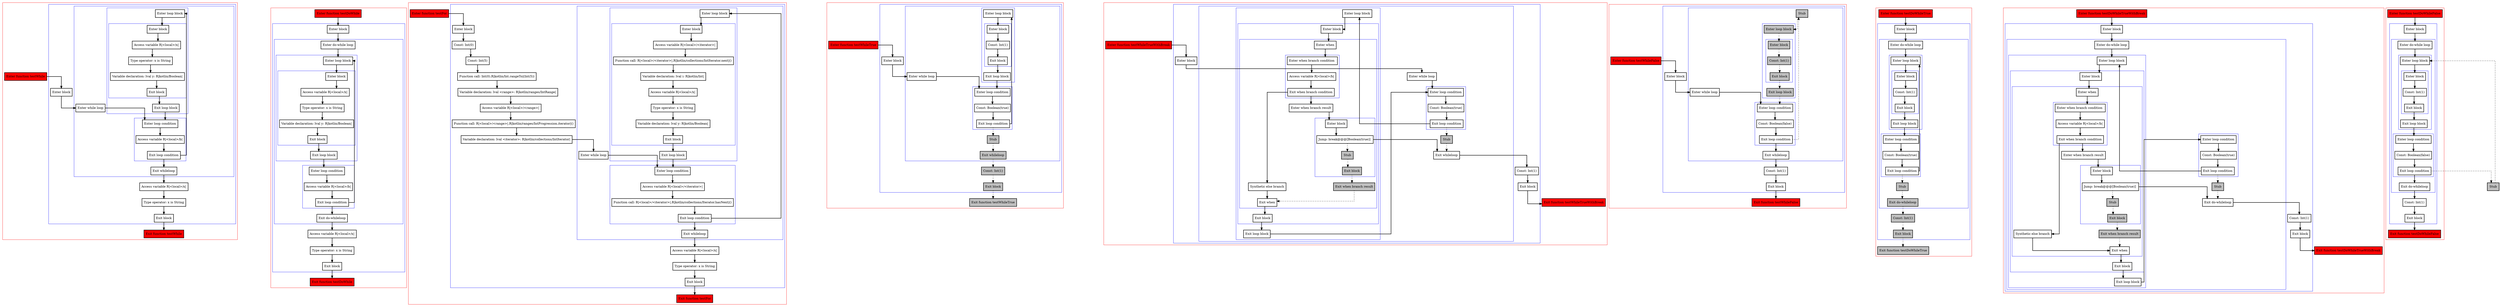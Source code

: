 digraph loops_kt {
  graph [splines=ortho nodesep=3]
  node [shape=box penwidth=2]
  edge [penwidth=2]

  subgraph cluster_0 {
    color=red
    0 [label="Enter function testWhile" style="filled" fillcolor=red];
    subgraph cluster_1 {
      color=blue
      1 [label="Enter block"];
      subgraph cluster_2 {
        color=blue
        2 [label="Enter while loop"];
        subgraph cluster_3 {
          color=blue
          3 [label="Enter loop condition"];
          4 [label="Access variable R|<local>/b|"];
          5 [label="Exit loop condition"];
        }
        subgraph cluster_4 {
          color=blue
          6 [label="Enter loop block"];
          subgraph cluster_5 {
            color=blue
            7 [label="Enter block"];
            8 [label="Access variable R|<local>/x|"];
            9 [label="Type operator: x is String"];
            10 [label="Variable declaration: lval y: R|kotlin/Boolean|"];
            11 [label="Exit block"];
          }
          12 [label="Exit loop block"];
        }
        13 [label="Exit whileloop"];
      }
      14 [label="Access variable R|<local>/x|"];
      15 [label="Type operator: x is String"];
      16 [label="Exit block"];
    }
    17 [label="Exit function testWhile" style="filled" fillcolor=red];
  }

  0 -> {1};
  1 -> {2};
  2 -> {3};
  3 -> {4};
  4 -> {5};
  5 -> {13 6};
  6 -> {7};
  7 -> {8};
  8 -> {9};
  9 -> {10};
  10 -> {11};
  11 -> {12};
  12 -> {3};
  13 -> {14};
  14 -> {15};
  15 -> {16};
  16 -> {17};

  subgraph cluster_6 {
    color=red
    18 [label="Enter function testDoWhile" style="filled" fillcolor=red];
    subgraph cluster_7 {
      color=blue
      19 [label="Enter block"];
      subgraph cluster_8 {
        color=blue
        20 [label="Enter do-while loop"];
        subgraph cluster_9 {
          color=blue
          21 [label="Enter loop block"];
          subgraph cluster_10 {
            color=blue
            22 [label="Enter block"];
            23 [label="Access variable R|<local>/x|"];
            24 [label="Type operator: x is String"];
            25 [label="Variable declaration: lval y: R|kotlin/Boolean|"];
            26 [label="Exit block"];
          }
          27 [label="Exit loop block"];
        }
        subgraph cluster_11 {
          color=blue
          28 [label="Enter loop condition"];
          29 [label="Access variable R|<local>/b|"];
          30 [label="Exit loop condition"];
        }
        31 [label="Exit do-whileloop"];
      }
      32 [label="Access variable R|<local>/x|"];
      33 [label="Type operator: x is String"];
      34 [label="Exit block"];
    }
    35 [label="Exit function testDoWhile" style="filled" fillcolor=red];
  }

  18 -> {19};
  19 -> {20};
  20 -> {21};
  21 -> {22};
  22 -> {23};
  23 -> {24};
  24 -> {25};
  25 -> {26};
  26 -> {27};
  27 -> {28};
  28 -> {29};
  29 -> {30};
  30 -> {21 31};
  31 -> {32};
  32 -> {33};
  33 -> {34};
  34 -> {35};

  subgraph cluster_12 {
    color=red
    36 [label="Enter function testFor" style="filled" fillcolor=red];
    subgraph cluster_13 {
      color=blue
      37 [label="Enter block"];
      38 [label="Const: Int(0)"];
      39 [label="Const: Int(5)"];
      40 [label="Function call: Int(0).R|kotlin/Int.rangeTo|(Int(5))"];
      41 [label="Variable declaration: lval <range>: R|kotlin/ranges/IntRange|"];
      42 [label="Access variable R|<local>/<range>|"];
      43 [label="Function call: R|<local>/<range>|.R|kotlin/ranges/IntProgression.iterator|()"];
      44 [label="Variable declaration: lval <iterator>: R|kotlin/collections/IntIterator|"];
      subgraph cluster_14 {
        color=blue
        45 [label="Enter while loop"];
        subgraph cluster_15 {
          color=blue
          46 [label="Enter loop condition"];
          47 [label="Access variable R|<local>/<iterator>|"];
          48 [label="Function call: R|<local>/<iterator>|.R|kotlin/collections/Iterator.hasNext|()"];
          49 [label="Exit loop condition"];
        }
        subgraph cluster_16 {
          color=blue
          50 [label="Enter loop block"];
          subgraph cluster_17 {
            color=blue
            51 [label="Enter block"];
            52 [label="Access variable R|<local>/<iterator>|"];
            53 [label="Function call: R|<local>/<iterator>|.R|kotlin/collections/IntIterator.next|()"];
            54 [label="Variable declaration: lval i: R|kotlin/Int|"];
            55 [label="Access variable R|<local>/x|"];
            56 [label="Type operator: x is String"];
            57 [label="Variable declaration: lval y: R|kotlin/Boolean|"];
            58 [label="Exit block"];
          }
          59 [label="Exit loop block"];
        }
        60 [label="Exit whileloop"];
      }
      61 [label="Access variable R|<local>/x|"];
      62 [label="Type operator: x is String"];
      63 [label="Exit block"];
    }
    64 [label="Exit function testFor" style="filled" fillcolor=red];
  }

  36 -> {37};
  37 -> {38};
  38 -> {39};
  39 -> {40};
  40 -> {41};
  41 -> {42};
  42 -> {43};
  43 -> {44};
  44 -> {45};
  45 -> {46};
  46 -> {47};
  47 -> {48};
  48 -> {49};
  49 -> {60 50};
  50 -> {51};
  51 -> {52};
  52 -> {53};
  53 -> {54};
  54 -> {55};
  55 -> {56};
  56 -> {57};
  57 -> {58};
  58 -> {59};
  59 -> {46};
  60 -> {61};
  61 -> {62};
  62 -> {63};
  63 -> {64};

  subgraph cluster_18 {
    color=red
    65 [label="Enter function testWhileTrue" style="filled" fillcolor=red];
    subgraph cluster_19 {
      color=blue
      66 [label="Enter block"];
      subgraph cluster_20 {
        color=blue
        67 [label="Enter while loop"];
        subgraph cluster_21 {
          color=blue
          68 [label="Enter loop condition"];
          69 [label="Const: Boolean(true)"];
          70 [label="Exit loop condition"];
        }
        subgraph cluster_22 {
          color=blue
          71 [label="Enter loop block"];
          subgraph cluster_23 {
            color=blue
            72 [label="Enter block"];
            73 [label="Const: Int(1)"];
            74 [label="Exit block"];
          }
          75 [label="Exit loop block"];
        }
        76 [label="Stub" style="filled" fillcolor=gray];
        77 [label="Exit whileloop" style="filled" fillcolor=gray];
      }
      78 [label="Const: Int(1)" style="filled" fillcolor=gray];
      79 [label="Exit block" style="filled" fillcolor=gray];
    }
    80 [label="Exit function testWhileTrue" style="filled" fillcolor=red style="filled" fillcolor=gray];
  }

  65 -> {66};
  66 -> {67};
  67 -> {68};
  68 -> {69};
  69 -> {70};
  70 -> {71};
  70 -> {76} [style=dotted];
  71 -> {72};
  72 -> {73};
  73 -> {74};
  74 -> {75};
  75 -> {68};
  76 -> {77} [style=dotted];
  77 -> {78} [style=dotted];
  78 -> {79} [style=dotted];
  79 -> {80} [style=dotted];

  subgraph cluster_24 {
    color=red
    81 [label="Enter function testWhileTrueWithBreak" style="filled" fillcolor=red];
    subgraph cluster_25 {
      color=blue
      82 [label="Enter block"];
      subgraph cluster_26 {
        color=blue
        83 [label="Enter while loop"];
        subgraph cluster_27 {
          color=blue
          84 [label="Enter loop condition"];
          85 [label="Const: Boolean(true)"];
          86 [label="Exit loop condition"];
        }
        subgraph cluster_28 {
          color=blue
          87 [label="Enter loop block"];
          subgraph cluster_29 {
            color=blue
            88 [label="Enter block"];
            subgraph cluster_30 {
              color=blue
              89 [label="Enter when"];
              subgraph cluster_31 {
                color=blue
                90 [label="Enter when branch condition "];
                91 [label="Access variable R|<local>/b|"];
                92 [label="Exit when branch condition"];
              }
              93 [label="Synthetic else branch"];
              94 [label="Enter when branch result"];
              subgraph cluster_32 {
                color=blue
                95 [label="Enter block"];
                96 [label="Jump: break@@@[Boolean(true)] "];
                97 [label="Stub" style="filled" fillcolor=gray];
                98 [label="Exit block" style="filled" fillcolor=gray];
              }
              99 [label="Exit when branch result" style="filled" fillcolor=gray];
              100 [label="Exit when"];
            }
            101 [label="Exit block"];
          }
          102 [label="Exit loop block"];
        }
        103 [label="Stub" style="filled" fillcolor=gray];
        104 [label="Exit whileloop"];
      }
      105 [label="Const: Int(1)"];
      106 [label="Exit block"];
    }
    107 [label="Exit function testWhileTrueWithBreak" style="filled" fillcolor=red];
  }

  81 -> {82};
  82 -> {83};
  83 -> {84};
  84 -> {85};
  85 -> {86};
  86 -> {87};
  86 -> {103} [style=dotted];
  87 -> {88};
  88 -> {89};
  89 -> {90};
  90 -> {91};
  91 -> {92};
  92 -> {94 93};
  93 -> {100};
  94 -> {95};
  95 -> {96};
  96 -> {104};
  96 -> {97} [style=dotted];
  97 -> {98} [style=dotted];
  98 -> {99} [style=dotted];
  99 -> {100} [style=dotted];
  100 -> {101};
  101 -> {102};
  102 -> {84};
  103 -> {104} [style=dotted];
  104 -> {105};
  105 -> {106};
  106 -> {107};

  subgraph cluster_33 {
    color=red
    108 [label="Enter function testWhileFalse" style="filled" fillcolor=red];
    subgraph cluster_34 {
      color=blue
      109 [label="Enter block"];
      subgraph cluster_35 {
        color=blue
        110 [label="Enter while loop"];
        subgraph cluster_36 {
          color=blue
          111 [label="Enter loop condition"];
          112 [label="Const: Boolean(false)"];
          113 [label="Exit loop condition"];
        }
        114 [label="Stub" style="filled" fillcolor=gray];
        subgraph cluster_37 {
          color=blue
          115 [label="Enter loop block" style="filled" fillcolor=gray];
          subgraph cluster_38 {
            color=blue
            116 [label="Enter block" style="filled" fillcolor=gray];
            117 [label="Const: Int(1)" style="filled" fillcolor=gray];
            118 [label="Exit block" style="filled" fillcolor=gray];
          }
          119 [label="Exit loop block" style="filled" fillcolor=gray];
        }
        120 [label="Exit whileloop"];
      }
      121 [label="Const: Int(1)"];
      122 [label="Exit block"];
    }
    123 [label="Exit function testWhileFalse" style="filled" fillcolor=red];
  }

  108 -> {109};
  109 -> {110};
  110 -> {111};
  111 -> {112};
  112 -> {113};
  113 -> {120};
  113 -> {114} [style=dotted];
  114 -> {115} [style=dotted];
  115 -> {116} [style=dotted];
  116 -> {117} [style=dotted];
  117 -> {118} [style=dotted];
  118 -> {119} [style=dotted];
  119 -> {111} [style=dotted];
  120 -> {121};
  121 -> {122};
  122 -> {123};

  subgraph cluster_39 {
    color=red
    124 [label="Enter function testDoWhileTrue" style="filled" fillcolor=red];
    subgraph cluster_40 {
      color=blue
      125 [label="Enter block"];
      subgraph cluster_41 {
        color=blue
        126 [label="Enter do-while loop"];
        subgraph cluster_42 {
          color=blue
          127 [label="Enter loop block"];
          subgraph cluster_43 {
            color=blue
            128 [label="Enter block"];
            129 [label="Const: Int(1)"];
            130 [label="Exit block"];
          }
          131 [label="Exit loop block"];
        }
        subgraph cluster_44 {
          color=blue
          132 [label="Enter loop condition"];
          133 [label="Const: Boolean(true)"];
          134 [label="Exit loop condition"];
        }
        135 [label="Stub" style="filled" fillcolor=gray];
        136 [label="Exit do-whileloop" style="filled" fillcolor=gray];
      }
      137 [label="Const: Int(1)" style="filled" fillcolor=gray];
      138 [label="Exit block" style="filled" fillcolor=gray];
    }
    139 [label="Exit function testDoWhileTrue" style="filled" fillcolor=red style="filled" fillcolor=gray];
  }

  124 -> {125};
  125 -> {126};
  126 -> {127};
  127 -> {128};
  128 -> {129};
  129 -> {130};
  130 -> {131};
  131 -> {132};
  132 -> {133};
  133 -> {134};
  134 -> {127};
  134 -> {135} [style=dotted];
  135 -> {136} [style=dotted];
  136 -> {137} [style=dotted];
  137 -> {138} [style=dotted];
  138 -> {139} [style=dotted];

  subgraph cluster_45 {
    color=red
    140 [label="Enter function testDoWhileTrueWithBreak" style="filled" fillcolor=red];
    subgraph cluster_46 {
      color=blue
      141 [label="Enter block"];
      subgraph cluster_47 {
        color=blue
        142 [label="Enter do-while loop"];
        subgraph cluster_48 {
          color=blue
          143 [label="Enter loop block"];
          subgraph cluster_49 {
            color=blue
            144 [label="Enter block"];
            subgraph cluster_50 {
              color=blue
              145 [label="Enter when"];
              subgraph cluster_51 {
                color=blue
                146 [label="Enter when branch condition "];
                147 [label="Access variable R|<local>/b|"];
                148 [label="Exit when branch condition"];
              }
              149 [label="Synthetic else branch"];
              150 [label="Enter when branch result"];
              subgraph cluster_52 {
                color=blue
                151 [label="Enter block"];
                152 [label="Jump: break@@@[Boolean(true)] "];
                153 [label="Stub" style="filled" fillcolor=gray];
                154 [label="Exit block" style="filled" fillcolor=gray];
              }
              155 [label="Exit when branch result" style="filled" fillcolor=gray];
              156 [label="Exit when"];
            }
            157 [label="Exit block"];
          }
          158 [label="Exit loop block"];
        }
        subgraph cluster_53 {
          color=blue
          159 [label="Enter loop condition"];
          160 [label="Const: Boolean(true)"];
          161 [label="Exit loop condition"];
        }
        162 [label="Stub" style="filled" fillcolor=gray];
        163 [label="Exit do-whileloop"];
      }
      164 [label="Const: Int(1)"];
      165 [label="Exit block"];
    }
    166 [label="Exit function testDoWhileTrueWithBreak" style="filled" fillcolor=red];
  }

  140 -> {141};
  141 -> {142};
  142 -> {143};
  143 -> {144};
  144 -> {145};
  145 -> {146};
  146 -> {147};
  147 -> {148};
  148 -> {150 149};
  149 -> {156};
  150 -> {151};
  151 -> {152};
  152 -> {163};
  152 -> {153} [style=dotted];
  153 -> {154} [style=dotted];
  154 -> {155} [style=dotted];
  155 -> {156} [style=dotted];
  156 -> {157};
  157 -> {158};
  158 -> {159};
  159 -> {160};
  160 -> {161};
  161 -> {143};
  161 -> {162} [style=dotted];
  162 -> {163} [style=dotted];
  163 -> {164};
  164 -> {165};
  165 -> {166};

  subgraph cluster_54 {
    color=red
    167 [label="Enter function testDoWhileFalse" style="filled" fillcolor=red];
    subgraph cluster_55 {
      color=blue
      168 [label="Enter block"];
      subgraph cluster_56 {
        color=blue
        169 [label="Enter do-while loop"];
        subgraph cluster_57 {
          color=blue
          170 [label="Enter loop block"];
          subgraph cluster_58 {
            color=blue
            171 [label="Enter block"];
            172 [label="Const: Int(1)"];
            173 [label="Exit block"];
          }
          174 [label="Exit loop block"];
        }
        subgraph cluster_59 {
          color=blue
          175 [label="Enter loop condition"];
          176 [label="Const: Boolean(false)"];
          177 [label="Exit loop condition"];
        }
        178 [label="Exit do-whileloop"];
      }
      179 [label="Const: Int(1)"];
      180 [label="Exit block"];
    }
    181 [label="Exit function testDoWhileFalse" style="filled" fillcolor=red];
  }
  182 [label="Stub" style="filled" fillcolor=gray];

  167 -> {168};
  168 -> {169};
  169 -> {170};
  170 -> {171};
  171 -> {172};
  172 -> {173};
  173 -> {174};
  174 -> {175};
  175 -> {176};
  176 -> {177};
  177 -> {178};
  177 -> {182} [style=dotted];
  178 -> {179};
  179 -> {180};
  180 -> {181};
  182 -> {170} [style=dotted];

}
